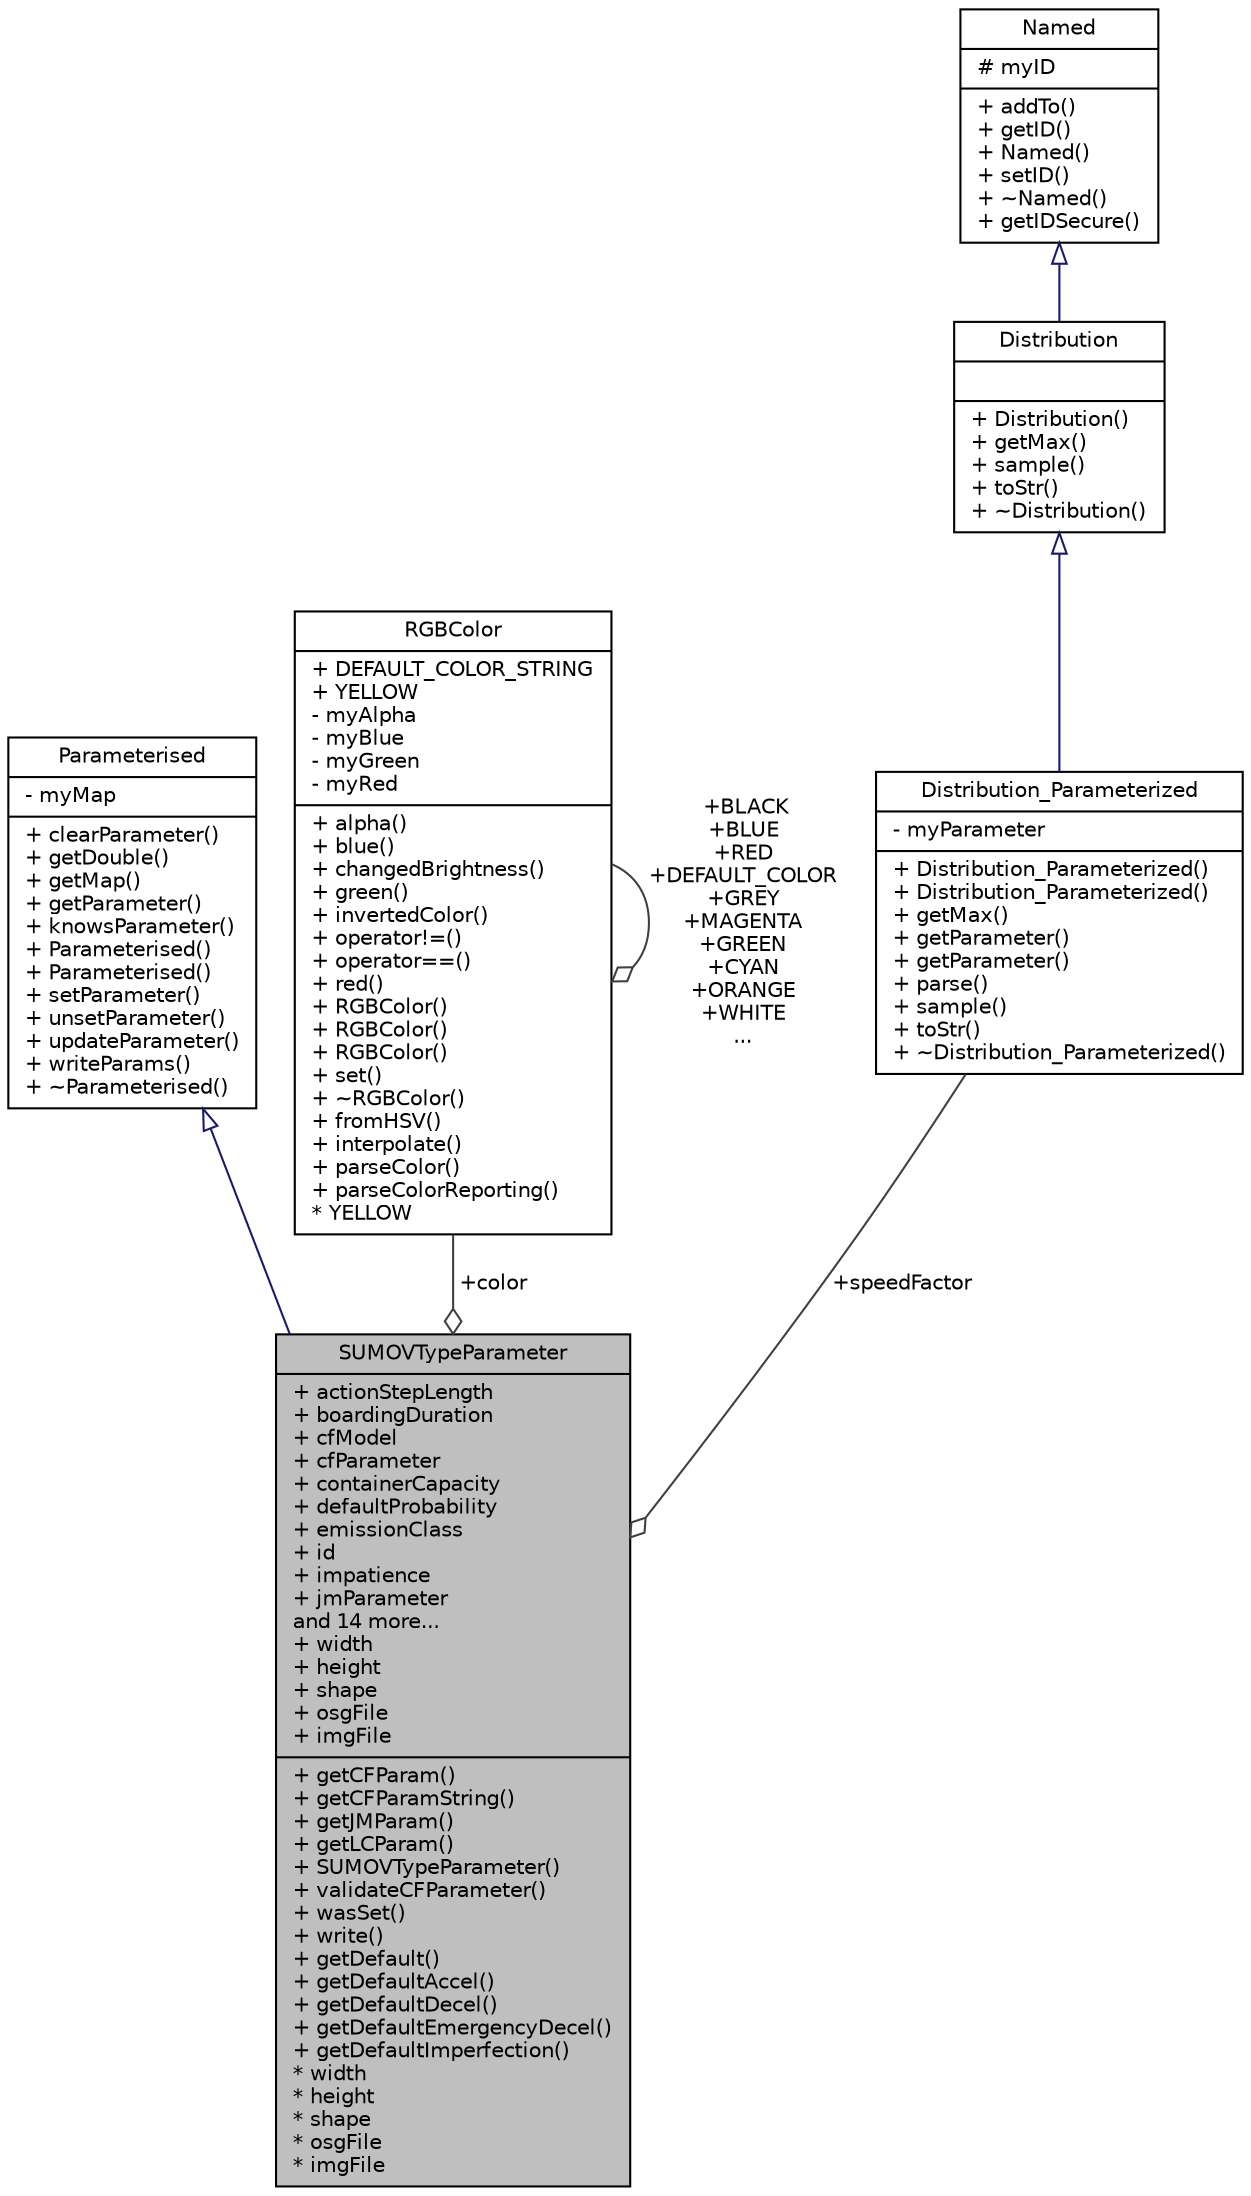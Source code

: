 digraph "SUMOVTypeParameter"
{
  edge [fontname="Helvetica",fontsize="10",labelfontname="Helvetica",labelfontsize="10"];
  node [fontname="Helvetica",fontsize="10",shape=record];
  Node2 [label="{SUMOVTypeParameter\n|+ actionStepLength\l+ boardingDuration\l+ cfModel\l+ cfParameter\l+ containerCapacity\l+ defaultProbability\l+ emissionClass\l+ id\l+ impatience\l+ jmParameter\land 14 more...\l+ width\l+ height\l+ shape\l+ osgFile\l+ imgFile\l|+ getCFParam()\l+ getCFParamString()\l+ getJMParam()\l+ getLCParam()\l+ SUMOVTypeParameter()\l+ validateCFParameter()\l+ wasSet()\l+ write()\l+ getDefault()\l+ getDefaultAccel()\l+ getDefaultDecel()\l+ getDefaultEmergencyDecel()\l+ getDefaultImperfection()\l* width\l* height\l* shape\l* osgFile\l* imgFile\l}",height=0.2,width=0.4,color="black", fillcolor="grey75", style="filled", fontcolor="black"];
  Node3 -> Node2 [dir="back",color="midnightblue",fontsize="10",style="solid",arrowtail="onormal",fontname="Helvetica"];
  Node3 [label="{Parameterised\n|- myMap\l|+ clearParameter()\l+ getDouble()\l+ getMap()\l+ getParameter()\l+ knowsParameter()\l+ Parameterised()\l+ Parameterised()\l+ setParameter()\l+ unsetParameter()\l+ updateParameter()\l+ writeParams()\l+ ~Parameterised()\l}",height=0.2,width=0.4,color="black", fillcolor="white", style="filled",URL="$d7/dc7/class_parameterised.html",tooltip="An upper class for objects with additional parameters. "];
  Node4 -> Node2 [color="grey25",fontsize="10",style="solid",label=" +color" ,arrowhead="odiamond",fontname="Helvetica"];
  Node4 [label="{RGBColor\n|+ DEFAULT_COLOR_STRING\l+ YELLOW\l- myAlpha\l- myBlue\l- myGreen\l- myRed\l|+ alpha()\l+ blue()\l+ changedBrightness()\l+ green()\l+ invertedColor()\l+ operator!=()\l+ operator==()\l+ red()\l+ RGBColor()\l+ RGBColor()\l+ RGBColor()\l+ set()\l+ ~RGBColor()\l+ fromHSV()\l+ interpolate()\l+ parseColor()\l+ parseColorReporting()\l* YELLOW\l}",height=0.2,width=0.4,color="black", fillcolor="white", style="filled",URL="$da/da9/class_r_g_b_color.html"];
  Node4 -> Node4 [color="grey25",fontsize="10",style="solid",label=" +BLACK\n+BLUE\n+RED\n+DEFAULT_COLOR\n+GREY\n+MAGENTA\n+GREEN\n+CYAN\n+ORANGE\n+WHITE\n..." ,arrowhead="odiamond",fontname="Helvetica"];
  Node5 -> Node2 [color="grey25",fontsize="10",style="solid",label=" +speedFactor" ,arrowhead="odiamond",fontname="Helvetica"];
  Node5 [label="{Distribution_Parameterized\n|- myParameter\l|+ Distribution_Parameterized()\l+ Distribution_Parameterized()\l+ getMax()\l+ getParameter()\l+ getParameter()\l+ parse()\l+ sample()\l+ toStr()\l+ ~Distribution_Parameterized()\l}",height=0.2,width=0.4,color="black", fillcolor="white", style="filled",URL="$dc/d0d/class_distribution___parameterized.html"];
  Node6 -> Node5 [dir="back",color="midnightblue",fontsize="10",style="solid",arrowtail="onormal",fontname="Helvetica"];
  Node6 [label="{Distribution\n||+ Distribution()\l+ getMax()\l+ sample()\l+ toStr()\l+ ~Distribution()\l}",height=0.2,width=0.4,color="black", fillcolor="white", style="filled",URL="$d8/d4f/class_distribution.html"];
  Node7 -> Node6 [dir="back",color="midnightblue",fontsize="10",style="solid",arrowtail="onormal",fontname="Helvetica"];
  Node7 [label="{Named\n|# myID\l|+ addTo()\l+ getID()\l+ Named()\l+ setID()\l+ ~Named()\l+ getIDSecure()\l}",height=0.2,width=0.4,color="black", fillcolor="white", style="filled",URL="$d5/dbf/class_named.html",tooltip="Base class for objects which have an id. "];
}
